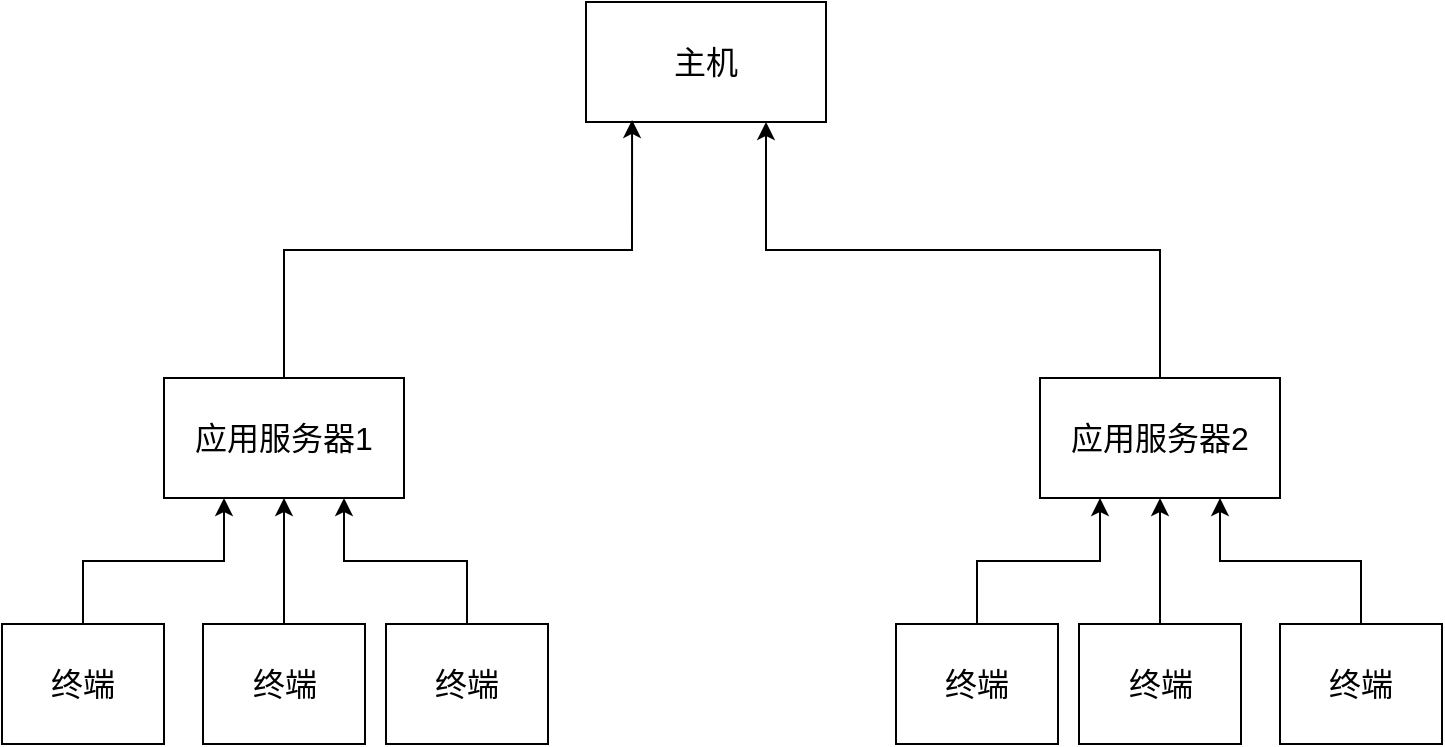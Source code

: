 <mxfile version="21.7.4" type="github">
  <diagram name="第 1 页" id="edIoZuRB3zaZxlKi64ll">
    <mxGraphModel dx="1281" dy="1096" grid="0" gridSize="10" guides="1" tooltips="1" connect="1" arrows="1" fold="1" page="1" pageScale="1" pageWidth="1600" pageHeight="1200" math="0" shadow="0">
      <root>
        <mxCell id="0" />
        <mxCell id="1" parent="0" />
        <mxCell id="2sgpYn9WfDaX8F-7KSPa-13" value="主机" style="rounded=0;whiteSpace=wrap;html=1;fontSize=16;" vertex="1" parent="1">
          <mxGeometry x="495" y="224" width="120" height="60" as="geometry" />
        </mxCell>
        <mxCell id="2sgpYn9WfDaX8F-7KSPa-20" style="edgeStyle=orthogonalEdgeStyle;rounded=0;orthogonalLoop=1;jettySize=auto;html=1;exitX=0.5;exitY=0;exitDx=0;exitDy=0;entryX=0.192;entryY=0.983;entryDx=0;entryDy=0;entryPerimeter=0;fontSize=16;" edge="1" parent="1" source="2sgpYn9WfDaX8F-7KSPa-14" target="2sgpYn9WfDaX8F-7KSPa-13">
          <mxGeometry relative="1" as="geometry" />
        </mxCell>
        <mxCell id="2sgpYn9WfDaX8F-7KSPa-14" value="应用服务器1" style="rounded=0;whiteSpace=wrap;html=1;fontSize=16;" vertex="1" parent="1">
          <mxGeometry x="284" y="412" width="120" height="60" as="geometry" />
        </mxCell>
        <mxCell id="2sgpYn9WfDaX8F-7KSPa-22" style="edgeStyle=orthogonalEdgeStyle;rounded=0;orthogonalLoop=1;jettySize=auto;html=1;exitX=0.5;exitY=0;exitDx=0;exitDy=0;entryX=0.75;entryY=1;entryDx=0;entryDy=0;fontSize=16;" edge="1" parent="1" source="2sgpYn9WfDaX8F-7KSPa-16" target="2sgpYn9WfDaX8F-7KSPa-13">
          <mxGeometry relative="1" as="geometry" />
        </mxCell>
        <mxCell id="2sgpYn9WfDaX8F-7KSPa-16" value="应用服务器2" style="rounded=0;whiteSpace=wrap;html=1;fontSize=16;" vertex="1" parent="1">
          <mxGeometry x="722" y="412" width="120" height="60" as="geometry" />
        </mxCell>
        <mxCell id="2sgpYn9WfDaX8F-7KSPa-35" style="edgeStyle=orthogonalEdgeStyle;rounded=0;orthogonalLoop=1;jettySize=auto;html=1;exitX=0.5;exitY=0;exitDx=0;exitDy=0;entryX=0.25;entryY=1;entryDx=0;entryDy=0;" edge="1" parent="1" source="2sgpYn9WfDaX8F-7KSPa-27" target="2sgpYn9WfDaX8F-7KSPa-14">
          <mxGeometry relative="1" as="geometry" />
        </mxCell>
        <mxCell id="2sgpYn9WfDaX8F-7KSPa-27" value="终端" style="rounded=0;whiteSpace=wrap;html=1;fontSize=16;" vertex="1" parent="1">
          <mxGeometry x="203" y="535" width="81" height="60" as="geometry" />
        </mxCell>
        <mxCell id="2sgpYn9WfDaX8F-7KSPa-36" value="" style="edgeStyle=orthogonalEdgeStyle;rounded=0;orthogonalLoop=1;jettySize=auto;html=1;" edge="1" parent="1" source="2sgpYn9WfDaX8F-7KSPa-30" target="2sgpYn9WfDaX8F-7KSPa-14">
          <mxGeometry relative="1" as="geometry" />
        </mxCell>
        <mxCell id="2sgpYn9WfDaX8F-7KSPa-30" value="终端" style="rounded=0;whiteSpace=wrap;html=1;fontSize=16;" vertex="1" parent="1">
          <mxGeometry x="303.5" y="535" width="81" height="60" as="geometry" />
        </mxCell>
        <mxCell id="2sgpYn9WfDaX8F-7KSPa-37" style="edgeStyle=orthogonalEdgeStyle;rounded=0;orthogonalLoop=1;jettySize=auto;html=1;exitX=0.5;exitY=0;exitDx=0;exitDy=0;entryX=0.75;entryY=1;entryDx=0;entryDy=0;" edge="1" parent="1" source="2sgpYn9WfDaX8F-7KSPa-31" target="2sgpYn9WfDaX8F-7KSPa-14">
          <mxGeometry relative="1" as="geometry" />
        </mxCell>
        <mxCell id="2sgpYn9WfDaX8F-7KSPa-31" value="终端" style="rounded=0;whiteSpace=wrap;html=1;fontSize=16;" vertex="1" parent="1">
          <mxGeometry x="395" y="535" width="81" height="60" as="geometry" />
        </mxCell>
        <mxCell id="2sgpYn9WfDaX8F-7KSPa-40" style="edgeStyle=orthogonalEdgeStyle;rounded=0;orthogonalLoop=1;jettySize=auto;html=1;exitX=0.5;exitY=0;exitDx=0;exitDy=0;entryX=0.25;entryY=1;entryDx=0;entryDy=0;" edge="1" parent="1" source="2sgpYn9WfDaX8F-7KSPa-32" target="2sgpYn9WfDaX8F-7KSPa-16">
          <mxGeometry relative="1" as="geometry" />
        </mxCell>
        <mxCell id="2sgpYn9WfDaX8F-7KSPa-32" value="终端" style="rounded=0;whiteSpace=wrap;html=1;fontSize=16;" vertex="1" parent="1">
          <mxGeometry x="650" y="535" width="81" height="60" as="geometry" />
        </mxCell>
        <mxCell id="2sgpYn9WfDaX8F-7KSPa-38" value="" style="edgeStyle=orthogonalEdgeStyle;rounded=0;orthogonalLoop=1;jettySize=auto;html=1;" edge="1" parent="1" source="2sgpYn9WfDaX8F-7KSPa-33" target="2sgpYn9WfDaX8F-7KSPa-16">
          <mxGeometry relative="1" as="geometry" />
        </mxCell>
        <mxCell id="2sgpYn9WfDaX8F-7KSPa-33" value="终端" style="rounded=0;whiteSpace=wrap;html=1;fontSize=16;" vertex="1" parent="1">
          <mxGeometry x="741.5" y="535" width="81" height="60" as="geometry" />
        </mxCell>
        <mxCell id="2sgpYn9WfDaX8F-7KSPa-41" style="edgeStyle=orthogonalEdgeStyle;rounded=0;orthogonalLoop=1;jettySize=auto;html=1;exitX=0.5;exitY=0;exitDx=0;exitDy=0;entryX=0.75;entryY=1;entryDx=0;entryDy=0;" edge="1" parent="1" source="2sgpYn9WfDaX8F-7KSPa-34" target="2sgpYn9WfDaX8F-7KSPa-16">
          <mxGeometry relative="1" as="geometry" />
        </mxCell>
        <mxCell id="2sgpYn9WfDaX8F-7KSPa-34" value="终端" style="rounded=0;whiteSpace=wrap;html=1;fontSize=16;" vertex="1" parent="1">
          <mxGeometry x="842" y="535" width="81" height="60" as="geometry" />
        </mxCell>
      </root>
    </mxGraphModel>
  </diagram>
</mxfile>
